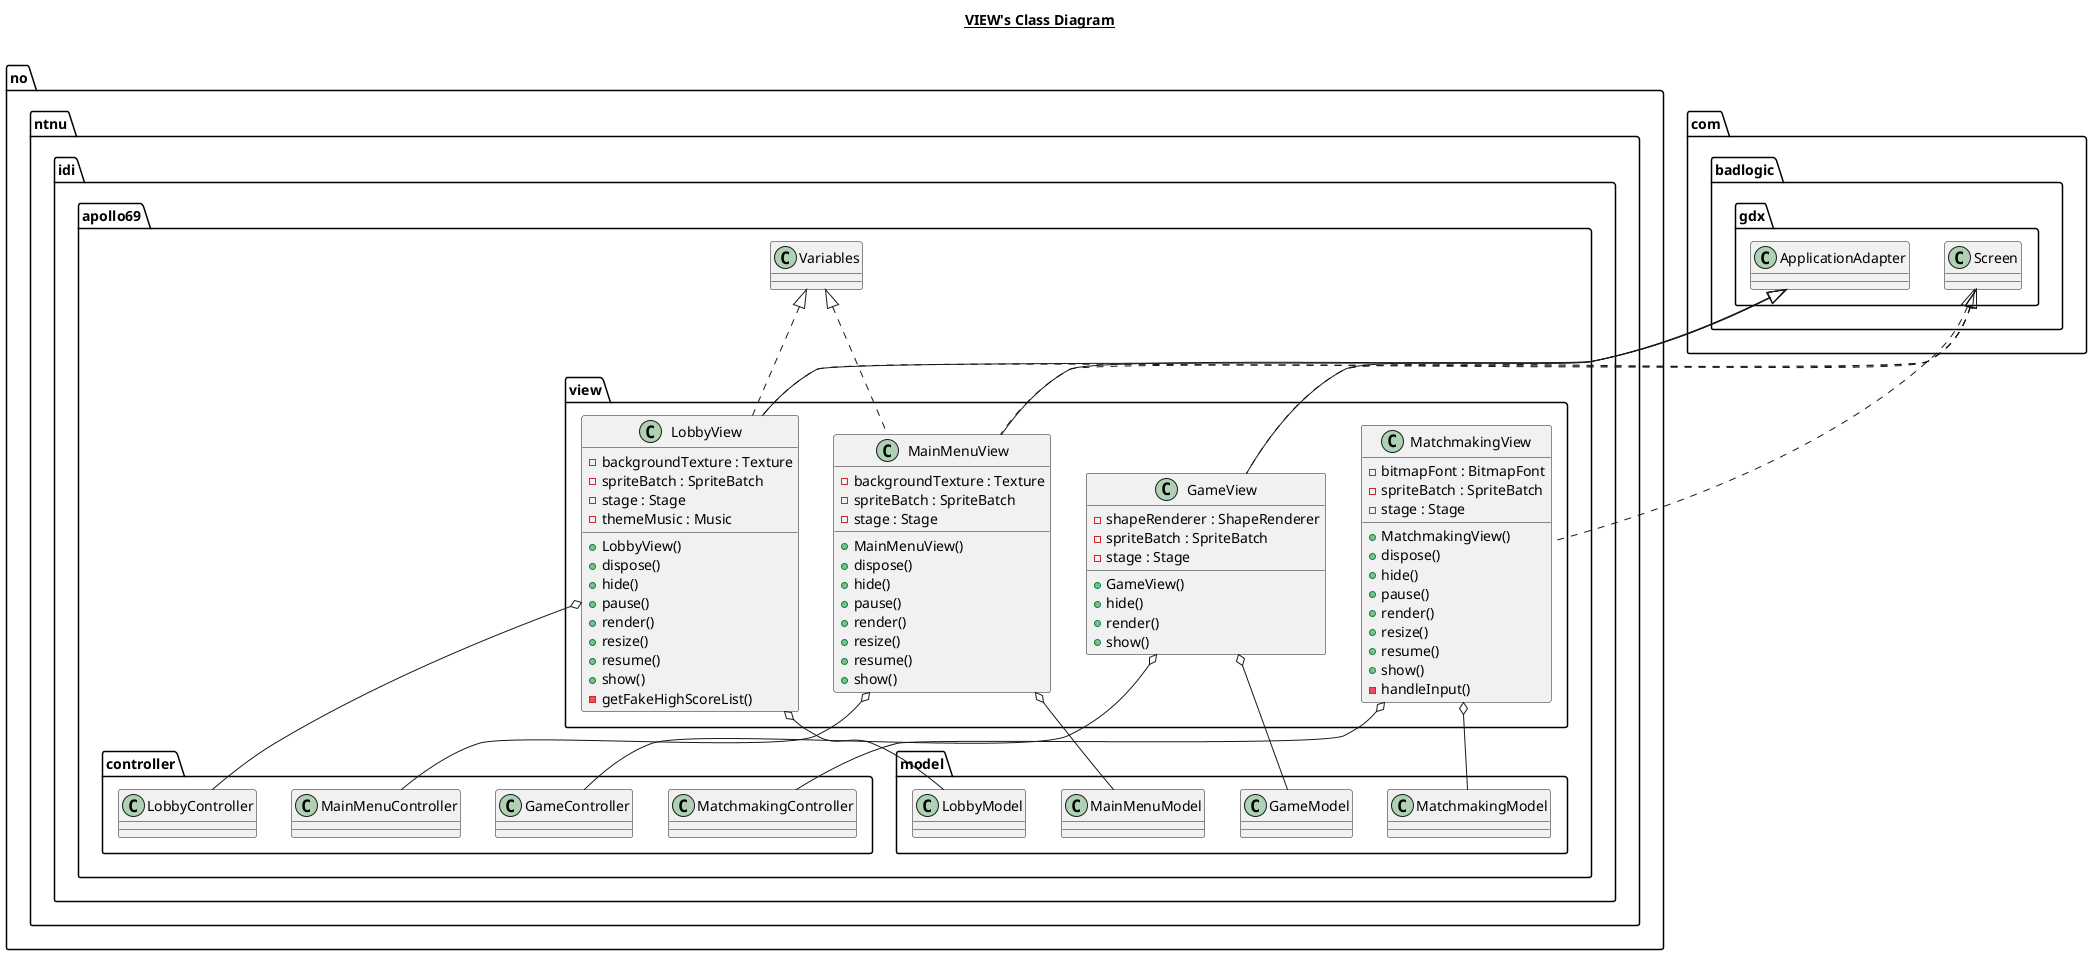 @startuml

title __VIEW's Class Diagram__\n

      class no.ntnu.idi.apollo69.view.GameView {
          - shapeRenderer : ShapeRenderer
          - spriteBatch : SpriteBatch
          - stage : Stage
          + GameView()
          + hide()
          + render()
          + show()
      }
      class no.ntnu.idi.apollo69.view.LobbyView {
          - backgroundTexture : Texture
          - spriteBatch : SpriteBatch
          - stage : Stage
          - themeMusic : Music
          + LobbyView()
          + dispose()
          + hide()
          + pause()
          + render()
          + resize()
          + resume()
          + show()
          - getFakeHighScoreList()
      }
      class no.ntnu.idi.apollo69.view.MainMenuView {
          - backgroundTexture : Texture
          - spriteBatch : SpriteBatch
          - stage : Stage
          + MainMenuView()
          + dispose()
          + hide()
          + pause()
          + render()
          + resize()
          + resume()
          + show()
      }
      class no.ntnu.idi.apollo69.view.MatchmakingView {
          - bitmapFont : BitmapFont
          - spriteBatch : SpriteBatch
          - stage : Stage
          + MatchmakingView()
          + dispose()
          + hide()
          + pause()
          + render()
          + resize()
          + resume()
          + show()
          - handleInput()
      }

  no.ntnu.idi.apollo69.view.GameView .up.|> com.badlogic.gdx.Screen
  no.ntnu.idi.apollo69.view.GameView -up-|> com.badlogic.gdx.ApplicationAdapter
  no.ntnu.idi.apollo69.view.GameView o-- no.ntnu.idi.apollo69.controller.GameController
  no.ntnu.idi.apollo69.view.GameView o-- no.ntnu.idi.apollo69.model.GameModel
  no.ntnu.idi.apollo69.view.LobbyView .up.|> com.badlogic.gdx.Screen
  no.ntnu.idi.apollo69.view.LobbyView .up.|> no.ntnu.idi.apollo69.Variables
  no.ntnu.idi.apollo69.view.LobbyView -up-|> com.badlogic.gdx.ApplicationAdapter
  no.ntnu.idi.apollo69.view.LobbyView o-- no.ntnu.idi.apollo69.controller.LobbyController
  no.ntnu.idi.apollo69.view.LobbyView o-- no.ntnu.idi.apollo69.model.LobbyModel
  no.ntnu.idi.apollo69.view.MainMenuView .up.|> com.badlogic.gdx.Screen
  no.ntnu.idi.apollo69.view.MainMenuView .up.|> no.ntnu.idi.apollo69.Variables
  no.ntnu.idi.apollo69.view.MainMenuView -up-|> com.badlogic.gdx.ApplicationAdapter
  no.ntnu.idi.apollo69.view.MainMenuView o-- no.ntnu.idi.apollo69.controller.MainMenuController
  no.ntnu.idi.apollo69.view.MainMenuView o-- no.ntnu.idi.apollo69.model.MainMenuModel
  no.ntnu.idi.apollo69.view.MatchmakingView .up.|> com.badlogic.gdx.Screen
  no.ntnu.idi.apollo69.view.MatchmakingView o-- no.ntnu.idi.apollo69.controller.MatchmakingController
  no.ntnu.idi.apollo69.view.MatchmakingView o-- no.ntnu.idi.apollo69.model.MatchmakingModel

@enduml
